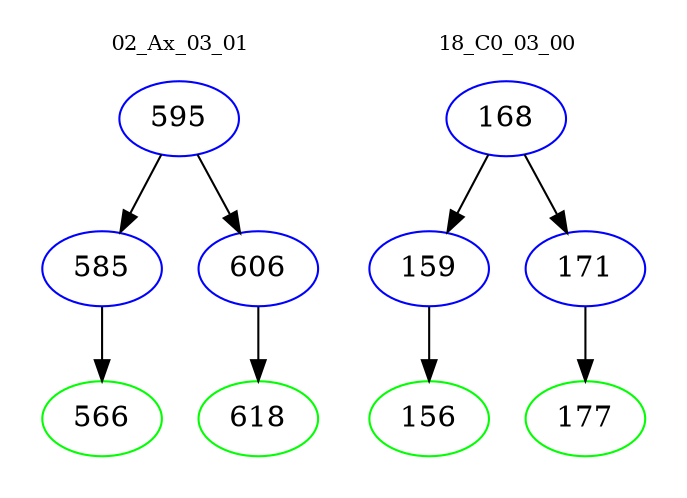 digraph{
subgraph cluster_0 {
color = white
label = "02_Ax_03_01";
fontsize=10;
T0_595 [label="595", color="blue"]
T0_595 -> T0_585 [color="black"]
T0_585 [label="585", color="blue"]
T0_585 -> T0_566 [color="black"]
T0_566 [label="566", color="green"]
T0_595 -> T0_606 [color="black"]
T0_606 [label="606", color="blue"]
T0_606 -> T0_618 [color="black"]
T0_618 [label="618", color="green"]
}
subgraph cluster_1 {
color = white
label = "18_C0_03_00";
fontsize=10;
T1_168 [label="168", color="blue"]
T1_168 -> T1_159 [color="black"]
T1_159 [label="159", color="blue"]
T1_159 -> T1_156 [color="black"]
T1_156 [label="156", color="green"]
T1_168 -> T1_171 [color="black"]
T1_171 [label="171", color="blue"]
T1_171 -> T1_177 [color="black"]
T1_177 [label="177", color="green"]
}
}
